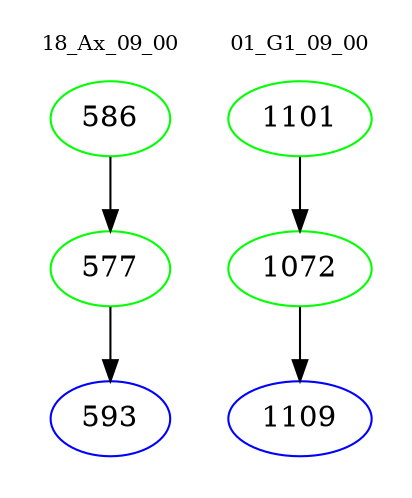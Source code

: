 digraph{
subgraph cluster_0 {
color = white
label = "18_Ax_09_00";
fontsize=10;
T0_586 [label="586", color="green"]
T0_586 -> T0_577 [color="black"]
T0_577 [label="577", color="green"]
T0_577 -> T0_593 [color="black"]
T0_593 [label="593", color="blue"]
}
subgraph cluster_1 {
color = white
label = "01_G1_09_00";
fontsize=10;
T1_1101 [label="1101", color="green"]
T1_1101 -> T1_1072 [color="black"]
T1_1072 [label="1072", color="green"]
T1_1072 -> T1_1109 [color="black"]
T1_1109 [label="1109", color="blue"]
}
}
